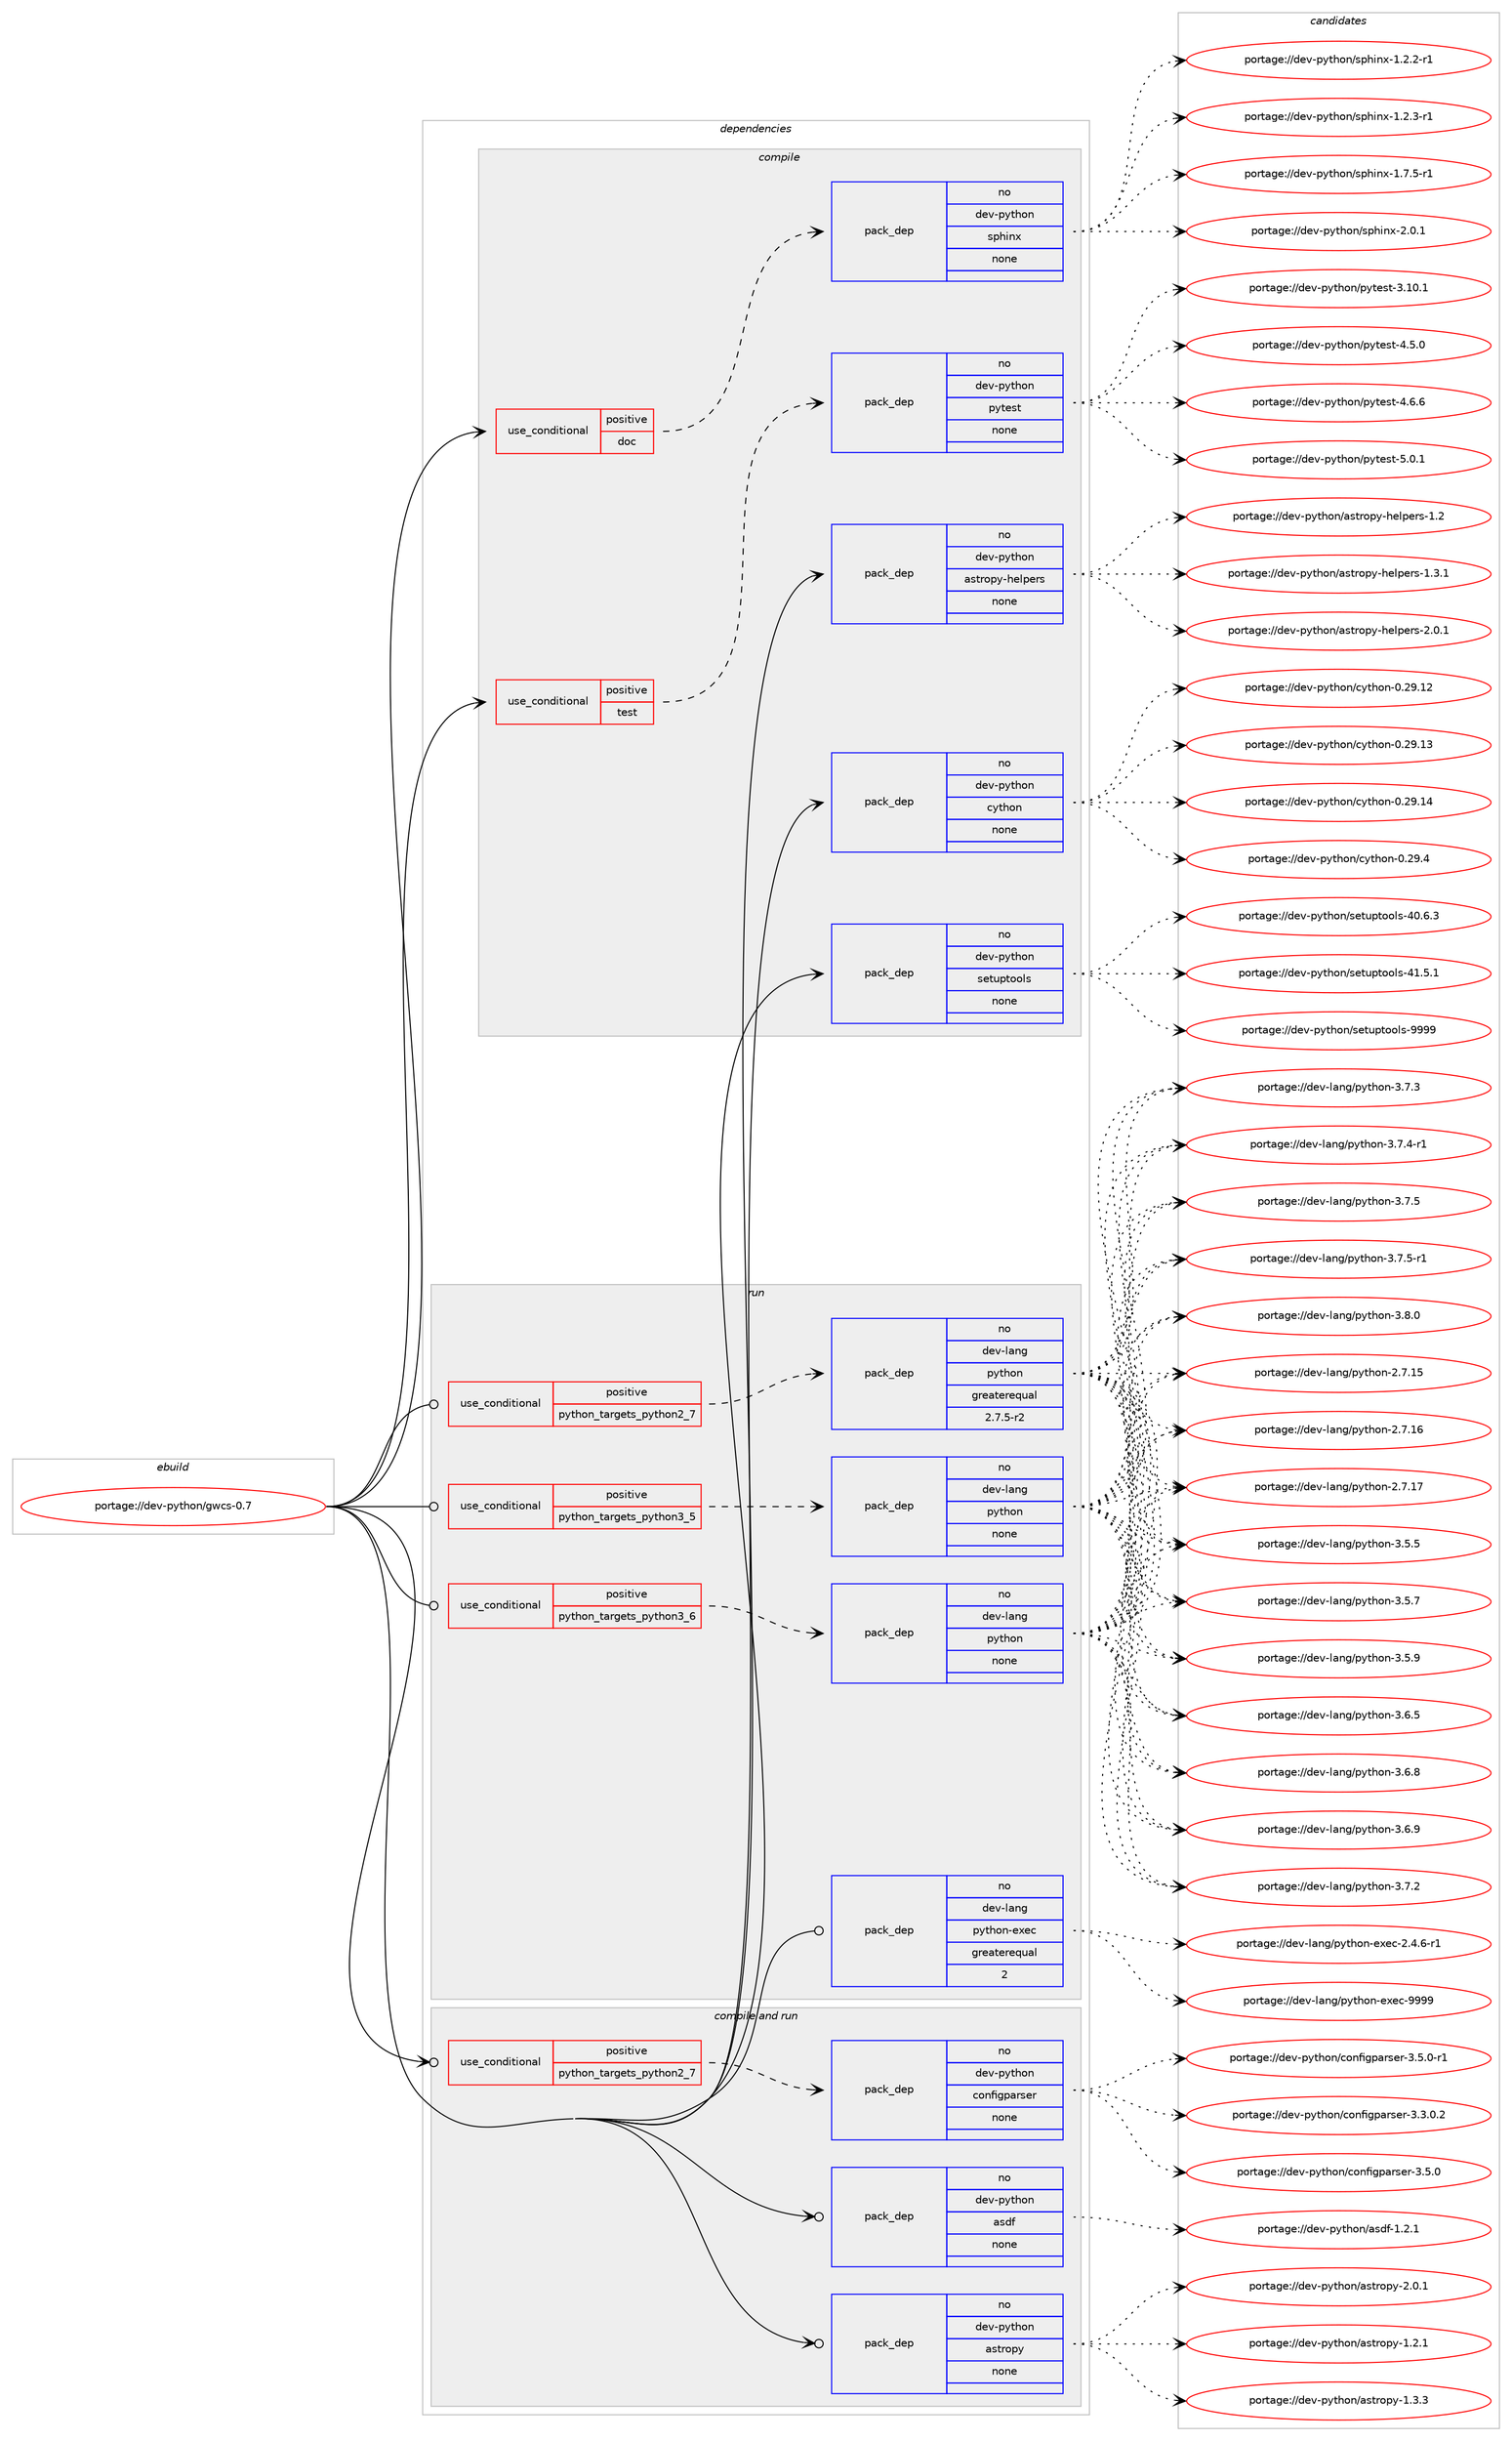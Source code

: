 digraph prolog {

# *************
# Graph options
# *************

newrank=true;
concentrate=true;
compound=true;
graph [rankdir=LR,fontname=Helvetica,fontsize=10,ranksep=1.5];#, ranksep=2.5, nodesep=0.2];
edge  [arrowhead=vee];
node  [fontname=Helvetica,fontsize=10];

# **********
# The ebuild
# **********

subgraph cluster_leftcol {
color=gray;
rank=same;
label=<<i>ebuild</i>>;
id [label="portage://dev-python/gwcs-0.7", color=red, width=4, href="../dev-python/gwcs-0.7.svg"];
}

# ****************
# The dependencies
# ****************

subgraph cluster_midcol {
color=gray;
label=<<i>dependencies</i>>;
subgraph cluster_compile {
fillcolor="#eeeeee";
style=filled;
label=<<i>compile</i>>;
subgraph cond29622 {
dependency142879 [label=<<TABLE BORDER="0" CELLBORDER="1" CELLSPACING="0" CELLPADDING="4"><TR><TD ROWSPAN="3" CELLPADDING="10">use_conditional</TD></TR><TR><TD>positive</TD></TR><TR><TD>doc</TD></TR></TABLE>>, shape=none, color=red];
subgraph pack109937 {
dependency142880 [label=<<TABLE BORDER="0" CELLBORDER="1" CELLSPACING="0" CELLPADDING="4" WIDTH="220"><TR><TD ROWSPAN="6" CELLPADDING="30">pack_dep</TD></TR><TR><TD WIDTH="110">no</TD></TR><TR><TD>dev-python</TD></TR><TR><TD>sphinx</TD></TR><TR><TD>none</TD></TR><TR><TD></TD></TR></TABLE>>, shape=none, color=blue];
}
dependency142879:e -> dependency142880:w [weight=20,style="dashed",arrowhead="vee"];
}
id:e -> dependency142879:w [weight=20,style="solid",arrowhead="vee"];
subgraph cond29623 {
dependency142881 [label=<<TABLE BORDER="0" CELLBORDER="1" CELLSPACING="0" CELLPADDING="4"><TR><TD ROWSPAN="3" CELLPADDING="10">use_conditional</TD></TR><TR><TD>positive</TD></TR><TR><TD>test</TD></TR></TABLE>>, shape=none, color=red];
subgraph pack109938 {
dependency142882 [label=<<TABLE BORDER="0" CELLBORDER="1" CELLSPACING="0" CELLPADDING="4" WIDTH="220"><TR><TD ROWSPAN="6" CELLPADDING="30">pack_dep</TD></TR><TR><TD WIDTH="110">no</TD></TR><TR><TD>dev-python</TD></TR><TR><TD>pytest</TD></TR><TR><TD>none</TD></TR><TR><TD></TD></TR></TABLE>>, shape=none, color=blue];
}
dependency142881:e -> dependency142882:w [weight=20,style="dashed",arrowhead="vee"];
}
id:e -> dependency142881:w [weight=20,style="solid",arrowhead="vee"];
subgraph pack109939 {
dependency142883 [label=<<TABLE BORDER="0" CELLBORDER="1" CELLSPACING="0" CELLPADDING="4" WIDTH="220"><TR><TD ROWSPAN="6" CELLPADDING="30">pack_dep</TD></TR><TR><TD WIDTH="110">no</TD></TR><TR><TD>dev-python</TD></TR><TR><TD>astropy-helpers</TD></TR><TR><TD>none</TD></TR><TR><TD></TD></TR></TABLE>>, shape=none, color=blue];
}
id:e -> dependency142883:w [weight=20,style="solid",arrowhead="vee"];
subgraph pack109940 {
dependency142884 [label=<<TABLE BORDER="0" CELLBORDER="1" CELLSPACING="0" CELLPADDING="4" WIDTH="220"><TR><TD ROWSPAN="6" CELLPADDING="30">pack_dep</TD></TR><TR><TD WIDTH="110">no</TD></TR><TR><TD>dev-python</TD></TR><TR><TD>cython</TD></TR><TR><TD>none</TD></TR><TR><TD></TD></TR></TABLE>>, shape=none, color=blue];
}
id:e -> dependency142884:w [weight=20,style="solid",arrowhead="vee"];
subgraph pack109941 {
dependency142885 [label=<<TABLE BORDER="0" CELLBORDER="1" CELLSPACING="0" CELLPADDING="4" WIDTH="220"><TR><TD ROWSPAN="6" CELLPADDING="30">pack_dep</TD></TR><TR><TD WIDTH="110">no</TD></TR><TR><TD>dev-python</TD></TR><TR><TD>setuptools</TD></TR><TR><TD>none</TD></TR><TR><TD></TD></TR></TABLE>>, shape=none, color=blue];
}
id:e -> dependency142885:w [weight=20,style="solid",arrowhead="vee"];
}
subgraph cluster_compileandrun {
fillcolor="#eeeeee";
style=filled;
label=<<i>compile and run</i>>;
subgraph cond29624 {
dependency142886 [label=<<TABLE BORDER="0" CELLBORDER="1" CELLSPACING="0" CELLPADDING="4"><TR><TD ROWSPAN="3" CELLPADDING="10">use_conditional</TD></TR><TR><TD>positive</TD></TR><TR><TD>python_targets_python2_7</TD></TR></TABLE>>, shape=none, color=red];
subgraph pack109942 {
dependency142887 [label=<<TABLE BORDER="0" CELLBORDER="1" CELLSPACING="0" CELLPADDING="4" WIDTH="220"><TR><TD ROWSPAN="6" CELLPADDING="30">pack_dep</TD></TR><TR><TD WIDTH="110">no</TD></TR><TR><TD>dev-python</TD></TR><TR><TD>configparser</TD></TR><TR><TD>none</TD></TR><TR><TD></TD></TR></TABLE>>, shape=none, color=blue];
}
dependency142886:e -> dependency142887:w [weight=20,style="dashed",arrowhead="vee"];
}
id:e -> dependency142886:w [weight=20,style="solid",arrowhead="odotvee"];
subgraph pack109943 {
dependency142888 [label=<<TABLE BORDER="0" CELLBORDER="1" CELLSPACING="0" CELLPADDING="4" WIDTH="220"><TR><TD ROWSPAN="6" CELLPADDING="30">pack_dep</TD></TR><TR><TD WIDTH="110">no</TD></TR><TR><TD>dev-python</TD></TR><TR><TD>asdf</TD></TR><TR><TD>none</TD></TR><TR><TD></TD></TR></TABLE>>, shape=none, color=blue];
}
id:e -> dependency142888:w [weight=20,style="solid",arrowhead="odotvee"];
subgraph pack109944 {
dependency142889 [label=<<TABLE BORDER="0" CELLBORDER="1" CELLSPACING="0" CELLPADDING="4" WIDTH="220"><TR><TD ROWSPAN="6" CELLPADDING="30">pack_dep</TD></TR><TR><TD WIDTH="110">no</TD></TR><TR><TD>dev-python</TD></TR><TR><TD>astropy</TD></TR><TR><TD>none</TD></TR><TR><TD></TD></TR></TABLE>>, shape=none, color=blue];
}
id:e -> dependency142889:w [weight=20,style="solid",arrowhead="odotvee"];
}
subgraph cluster_run {
fillcolor="#eeeeee";
style=filled;
label=<<i>run</i>>;
subgraph cond29625 {
dependency142890 [label=<<TABLE BORDER="0" CELLBORDER="1" CELLSPACING="0" CELLPADDING="4"><TR><TD ROWSPAN="3" CELLPADDING="10">use_conditional</TD></TR><TR><TD>positive</TD></TR><TR><TD>python_targets_python2_7</TD></TR></TABLE>>, shape=none, color=red];
subgraph pack109945 {
dependency142891 [label=<<TABLE BORDER="0" CELLBORDER="1" CELLSPACING="0" CELLPADDING="4" WIDTH="220"><TR><TD ROWSPAN="6" CELLPADDING="30">pack_dep</TD></TR><TR><TD WIDTH="110">no</TD></TR><TR><TD>dev-lang</TD></TR><TR><TD>python</TD></TR><TR><TD>greaterequal</TD></TR><TR><TD>2.7.5-r2</TD></TR></TABLE>>, shape=none, color=blue];
}
dependency142890:e -> dependency142891:w [weight=20,style="dashed",arrowhead="vee"];
}
id:e -> dependency142890:w [weight=20,style="solid",arrowhead="odot"];
subgraph cond29626 {
dependency142892 [label=<<TABLE BORDER="0" CELLBORDER="1" CELLSPACING="0" CELLPADDING="4"><TR><TD ROWSPAN="3" CELLPADDING="10">use_conditional</TD></TR><TR><TD>positive</TD></TR><TR><TD>python_targets_python3_5</TD></TR></TABLE>>, shape=none, color=red];
subgraph pack109946 {
dependency142893 [label=<<TABLE BORDER="0" CELLBORDER="1" CELLSPACING="0" CELLPADDING="4" WIDTH="220"><TR><TD ROWSPAN="6" CELLPADDING="30">pack_dep</TD></TR><TR><TD WIDTH="110">no</TD></TR><TR><TD>dev-lang</TD></TR><TR><TD>python</TD></TR><TR><TD>none</TD></TR><TR><TD></TD></TR></TABLE>>, shape=none, color=blue];
}
dependency142892:e -> dependency142893:w [weight=20,style="dashed",arrowhead="vee"];
}
id:e -> dependency142892:w [weight=20,style="solid",arrowhead="odot"];
subgraph cond29627 {
dependency142894 [label=<<TABLE BORDER="0" CELLBORDER="1" CELLSPACING="0" CELLPADDING="4"><TR><TD ROWSPAN="3" CELLPADDING="10">use_conditional</TD></TR><TR><TD>positive</TD></TR><TR><TD>python_targets_python3_6</TD></TR></TABLE>>, shape=none, color=red];
subgraph pack109947 {
dependency142895 [label=<<TABLE BORDER="0" CELLBORDER="1" CELLSPACING="0" CELLPADDING="4" WIDTH="220"><TR><TD ROWSPAN="6" CELLPADDING="30">pack_dep</TD></TR><TR><TD WIDTH="110">no</TD></TR><TR><TD>dev-lang</TD></TR><TR><TD>python</TD></TR><TR><TD>none</TD></TR><TR><TD></TD></TR></TABLE>>, shape=none, color=blue];
}
dependency142894:e -> dependency142895:w [weight=20,style="dashed",arrowhead="vee"];
}
id:e -> dependency142894:w [weight=20,style="solid",arrowhead="odot"];
subgraph pack109948 {
dependency142896 [label=<<TABLE BORDER="0" CELLBORDER="1" CELLSPACING="0" CELLPADDING="4" WIDTH="220"><TR><TD ROWSPAN="6" CELLPADDING="30">pack_dep</TD></TR><TR><TD WIDTH="110">no</TD></TR><TR><TD>dev-lang</TD></TR><TR><TD>python-exec</TD></TR><TR><TD>greaterequal</TD></TR><TR><TD>2</TD></TR></TABLE>>, shape=none, color=blue];
}
id:e -> dependency142896:w [weight=20,style="solid",arrowhead="odot"];
}
}

# **************
# The candidates
# **************

subgraph cluster_choices {
rank=same;
color=gray;
label=<<i>candidates</i>>;

subgraph choice109937 {
color=black;
nodesep=1;
choiceportage10010111845112121116104111110471151121041051101204549465046504511449 [label="portage://dev-python/sphinx-1.2.2-r1", color=red, width=4,href="../dev-python/sphinx-1.2.2-r1.svg"];
choiceportage10010111845112121116104111110471151121041051101204549465046514511449 [label="portage://dev-python/sphinx-1.2.3-r1", color=red, width=4,href="../dev-python/sphinx-1.2.3-r1.svg"];
choiceportage10010111845112121116104111110471151121041051101204549465546534511449 [label="portage://dev-python/sphinx-1.7.5-r1", color=red, width=4,href="../dev-python/sphinx-1.7.5-r1.svg"];
choiceportage1001011184511212111610411111047115112104105110120455046484649 [label="portage://dev-python/sphinx-2.0.1", color=red, width=4,href="../dev-python/sphinx-2.0.1.svg"];
dependency142880:e -> choiceportage10010111845112121116104111110471151121041051101204549465046504511449:w [style=dotted,weight="100"];
dependency142880:e -> choiceportage10010111845112121116104111110471151121041051101204549465046514511449:w [style=dotted,weight="100"];
dependency142880:e -> choiceportage10010111845112121116104111110471151121041051101204549465546534511449:w [style=dotted,weight="100"];
dependency142880:e -> choiceportage1001011184511212111610411111047115112104105110120455046484649:w [style=dotted,weight="100"];
}
subgraph choice109938 {
color=black;
nodesep=1;
choiceportage100101118451121211161041111104711212111610111511645514649484649 [label="portage://dev-python/pytest-3.10.1", color=red, width=4,href="../dev-python/pytest-3.10.1.svg"];
choiceportage1001011184511212111610411111047112121116101115116455246534648 [label="portage://dev-python/pytest-4.5.0", color=red, width=4,href="../dev-python/pytest-4.5.0.svg"];
choiceportage1001011184511212111610411111047112121116101115116455246544654 [label="portage://dev-python/pytest-4.6.6", color=red, width=4,href="../dev-python/pytest-4.6.6.svg"];
choiceportage1001011184511212111610411111047112121116101115116455346484649 [label="portage://dev-python/pytest-5.0.1", color=red, width=4,href="../dev-python/pytest-5.0.1.svg"];
dependency142882:e -> choiceportage100101118451121211161041111104711212111610111511645514649484649:w [style=dotted,weight="100"];
dependency142882:e -> choiceportage1001011184511212111610411111047112121116101115116455246534648:w [style=dotted,weight="100"];
dependency142882:e -> choiceportage1001011184511212111610411111047112121116101115116455246544654:w [style=dotted,weight="100"];
dependency142882:e -> choiceportage1001011184511212111610411111047112121116101115116455346484649:w [style=dotted,weight="100"];
}
subgraph choice109939 {
color=black;
nodesep=1;
choiceportage1001011184511212111610411111047971151161141111121214510410110811210111411545494650 [label="portage://dev-python/astropy-helpers-1.2", color=red, width=4,href="../dev-python/astropy-helpers-1.2.svg"];
choiceportage10010111845112121116104111110479711511611411111212145104101108112101114115454946514649 [label="portage://dev-python/astropy-helpers-1.3.1", color=red, width=4,href="../dev-python/astropy-helpers-1.3.1.svg"];
choiceportage10010111845112121116104111110479711511611411111212145104101108112101114115455046484649 [label="portage://dev-python/astropy-helpers-2.0.1", color=red, width=4,href="../dev-python/astropy-helpers-2.0.1.svg"];
dependency142883:e -> choiceportage1001011184511212111610411111047971151161141111121214510410110811210111411545494650:w [style=dotted,weight="100"];
dependency142883:e -> choiceportage10010111845112121116104111110479711511611411111212145104101108112101114115454946514649:w [style=dotted,weight="100"];
dependency142883:e -> choiceportage10010111845112121116104111110479711511611411111212145104101108112101114115455046484649:w [style=dotted,weight="100"];
}
subgraph choice109940 {
color=black;
nodesep=1;
choiceportage1001011184511212111610411111047991211161041111104548465057464950 [label="portage://dev-python/cython-0.29.12", color=red, width=4,href="../dev-python/cython-0.29.12.svg"];
choiceportage1001011184511212111610411111047991211161041111104548465057464951 [label="portage://dev-python/cython-0.29.13", color=red, width=4,href="../dev-python/cython-0.29.13.svg"];
choiceportage1001011184511212111610411111047991211161041111104548465057464952 [label="portage://dev-python/cython-0.29.14", color=red, width=4,href="../dev-python/cython-0.29.14.svg"];
choiceportage10010111845112121116104111110479912111610411111045484650574652 [label="portage://dev-python/cython-0.29.4", color=red, width=4,href="../dev-python/cython-0.29.4.svg"];
dependency142884:e -> choiceportage1001011184511212111610411111047991211161041111104548465057464950:w [style=dotted,weight="100"];
dependency142884:e -> choiceportage1001011184511212111610411111047991211161041111104548465057464951:w [style=dotted,weight="100"];
dependency142884:e -> choiceportage1001011184511212111610411111047991211161041111104548465057464952:w [style=dotted,weight="100"];
dependency142884:e -> choiceportage10010111845112121116104111110479912111610411111045484650574652:w [style=dotted,weight="100"];
}
subgraph choice109941 {
color=black;
nodesep=1;
choiceportage100101118451121211161041111104711510111611711211611111110811545524846544651 [label="portage://dev-python/setuptools-40.6.3", color=red, width=4,href="../dev-python/setuptools-40.6.3.svg"];
choiceportage100101118451121211161041111104711510111611711211611111110811545524946534649 [label="portage://dev-python/setuptools-41.5.1", color=red, width=4,href="../dev-python/setuptools-41.5.1.svg"];
choiceportage10010111845112121116104111110471151011161171121161111111081154557575757 [label="portage://dev-python/setuptools-9999", color=red, width=4,href="../dev-python/setuptools-9999.svg"];
dependency142885:e -> choiceportage100101118451121211161041111104711510111611711211611111110811545524846544651:w [style=dotted,weight="100"];
dependency142885:e -> choiceportage100101118451121211161041111104711510111611711211611111110811545524946534649:w [style=dotted,weight="100"];
dependency142885:e -> choiceportage10010111845112121116104111110471151011161171121161111111081154557575757:w [style=dotted,weight="100"];
}
subgraph choice109942 {
color=black;
nodesep=1;
choiceportage100101118451121211161041111104799111110102105103112971141151011144551465146484650 [label="portage://dev-python/configparser-3.3.0.2", color=red, width=4,href="../dev-python/configparser-3.3.0.2.svg"];
choiceportage10010111845112121116104111110479911111010210510311297114115101114455146534648 [label="portage://dev-python/configparser-3.5.0", color=red, width=4,href="../dev-python/configparser-3.5.0.svg"];
choiceportage100101118451121211161041111104799111110102105103112971141151011144551465346484511449 [label="portage://dev-python/configparser-3.5.0-r1", color=red, width=4,href="../dev-python/configparser-3.5.0-r1.svg"];
dependency142887:e -> choiceportage100101118451121211161041111104799111110102105103112971141151011144551465146484650:w [style=dotted,weight="100"];
dependency142887:e -> choiceportage10010111845112121116104111110479911111010210510311297114115101114455146534648:w [style=dotted,weight="100"];
dependency142887:e -> choiceportage100101118451121211161041111104799111110102105103112971141151011144551465346484511449:w [style=dotted,weight="100"];
}
subgraph choice109943 {
color=black;
nodesep=1;
choiceportage100101118451121211161041111104797115100102454946504649 [label="portage://dev-python/asdf-1.2.1", color=red, width=4,href="../dev-python/asdf-1.2.1.svg"];
dependency142888:e -> choiceportage100101118451121211161041111104797115100102454946504649:w [style=dotted,weight="100"];
}
subgraph choice109944 {
color=black;
nodesep=1;
choiceportage100101118451121211161041111104797115116114111112121454946504649 [label="portage://dev-python/astropy-1.2.1", color=red, width=4,href="../dev-python/astropy-1.2.1.svg"];
choiceportage100101118451121211161041111104797115116114111112121454946514651 [label="portage://dev-python/astropy-1.3.3", color=red, width=4,href="../dev-python/astropy-1.3.3.svg"];
choiceportage100101118451121211161041111104797115116114111112121455046484649 [label="portage://dev-python/astropy-2.0.1", color=red, width=4,href="../dev-python/astropy-2.0.1.svg"];
dependency142889:e -> choiceportage100101118451121211161041111104797115116114111112121454946504649:w [style=dotted,weight="100"];
dependency142889:e -> choiceportage100101118451121211161041111104797115116114111112121454946514651:w [style=dotted,weight="100"];
dependency142889:e -> choiceportage100101118451121211161041111104797115116114111112121455046484649:w [style=dotted,weight="100"];
}
subgraph choice109945 {
color=black;
nodesep=1;
choiceportage10010111845108971101034711212111610411111045504655464953 [label="portage://dev-lang/python-2.7.15", color=red, width=4,href="../dev-lang/python-2.7.15.svg"];
choiceportage10010111845108971101034711212111610411111045504655464954 [label="portage://dev-lang/python-2.7.16", color=red, width=4,href="../dev-lang/python-2.7.16.svg"];
choiceportage10010111845108971101034711212111610411111045504655464955 [label="portage://dev-lang/python-2.7.17", color=red, width=4,href="../dev-lang/python-2.7.17.svg"];
choiceportage100101118451089711010347112121116104111110455146534653 [label="portage://dev-lang/python-3.5.5", color=red, width=4,href="../dev-lang/python-3.5.5.svg"];
choiceportage100101118451089711010347112121116104111110455146534655 [label="portage://dev-lang/python-3.5.7", color=red, width=4,href="../dev-lang/python-3.5.7.svg"];
choiceportage100101118451089711010347112121116104111110455146534657 [label="portage://dev-lang/python-3.5.9", color=red, width=4,href="../dev-lang/python-3.5.9.svg"];
choiceportage100101118451089711010347112121116104111110455146544653 [label="portage://dev-lang/python-3.6.5", color=red, width=4,href="../dev-lang/python-3.6.5.svg"];
choiceportage100101118451089711010347112121116104111110455146544656 [label="portage://dev-lang/python-3.6.8", color=red, width=4,href="../dev-lang/python-3.6.8.svg"];
choiceportage100101118451089711010347112121116104111110455146544657 [label="portage://dev-lang/python-3.6.9", color=red, width=4,href="../dev-lang/python-3.6.9.svg"];
choiceportage100101118451089711010347112121116104111110455146554650 [label="portage://dev-lang/python-3.7.2", color=red, width=4,href="../dev-lang/python-3.7.2.svg"];
choiceportage100101118451089711010347112121116104111110455146554651 [label="portage://dev-lang/python-3.7.3", color=red, width=4,href="../dev-lang/python-3.7.3.svg"];
choiceportage1001011184510897110103471121211161041111104551465546524511449 [label="portage://dev-lang/python-3.7.4-r1", color=red, width=4,href="../dev-lang/python-3.7.4-r1.svg"];
choiceportage100101118451089711010347112121116104111110455146554653 [label="portage://dev-lang/python-3.7.5", color=red, width=4,href="../dev-lang/python-3.7.5.svg"];
choiceportage1001011184510897110103471121211161041111104551465546534511449 [label="portage://dev-lang/python-3.7.5-r1", color=red, width=4,href="../dev-lang/python-3.7.5-r1.svg"];
choiceportage100101118451089711010347112121116104111110455146564648 [label="portage://dev-lang/python-3.8.0", color=red, width=4,href="../dev-lang/python-3.8.0.svg"];
dependency142891:e -> choiceportage10010111845108971101034711212111610411111045504655464953:w [style=dotted,weight="100"];
dependency142891:e -> choiceportage10010111845108971101034711212111610411111045504655464954:w [style=dotted,weight="100"];
dependency142891:e -> choiceportage10010111845108971101034711212111610411111045504655464955:w [style=dotted,weight="100"];
dependency142891:e -> choiceportage100101118451089711010347112121116104111110455146534653:w [style=dotted,weight="100"];
dependency142891:e -> choiceportage100101118451089711010347112121116104111110455146534655:w [style=dotted,weight="100"];
dependency142891:e -> choiceportage100101118451089711010347112121116104111110455146534657:w [style=dotted,weight="100"];
dependency142891:e -> choiceportage100101118451089711010347112121116104111110455146544653:w [style=dotted,weight="100"];
dependency142891:e -> choiceportage100101118451089711010347112121116104111110455146544656:w [style=dotted,weight="100"];
dependency142891:e -> choiceportage100101118451089711010347112121116104111110455146544657:w [style=dotted,weight="100"];
dependency142891:e -> choiceportage100101118451089711010347112121116104111110455146554650:w [style=dotted,weight="100"];
dependency142891:e -> choiceportage100101118451089711010347112121116104111110455146554651:w [style=dotted,weight="100"];
dependency142891:e -> choiceportage1001011184510897110103471121211161041111104551465546524511449:w [style=dotted,weight="100"];
dependency142891:e -> choiceportage100101118451089711010347112121116104111110455146554653:w [style=dotted,weight="100"];
dependency142891:e -> choiceportage1001011184510897110103471121211161041111104551465546534511449:w [style=dotted,weight="100"];
dependency142891:e -> choiceportage100101118451089711010347112121116104111110455146564648:w [style=dotted,weight="100"];
}
subgraph choice109946 {
color=black;
nodesep=1;
choiceportage10010111845108971101034711212111610411111045504655464953 [label="portage://dev-lang/python-2.7.15", color=red, width=4,href="../dev-lang/python-2.7.15.svg"];
choiceportage10010111845108971101034711212111610411111045504655464954 [label="portage://dev-lang/python-2.7.16", color=red, width=4,href="../dev-lang/python-2.7.16.svg"];
choiceportage10010111845108971101034711212111610411111045504655464955 [label="portage://dev-lang/python-2.7.17", color=red, width=4,href="../dev-lang/python-2.7.17.svg"];
choiceportage100101118451089711010347112121116104111110455146534653 [label="portage://dev-lang/python-3.5.5", color=red, width=4,href="../dev-lang/python-3.5.5.svg"];
choiceportage100101118451089711010347112121116104111110455146534655 [label="portage://dev-lang/python-3.5.7", color=red, width=4,href="../dev-lang/python-3.5.7.svg"];
choiceportage100101118451089711010347112121116104111110455146534657 [label="portage://dev-lang/python-3.5.9", color=red, width=4,href="../dev-lang/python-3.5.9.svg"];
choiceportage100101118451089711010347112121116104111110455146544653 [label="portage://dev-lang/python-3.6.5", color=red, width=4,href="../dev-lang/python-3.6.5.svg"];
choiceportage100101118451089711010347112121116104111110455146544656 [label="portage://dev-lang/python-3.6.8", color=red, width=4,href="../dev-lang/python-3.6.8.svg"];
choiceportage100101118451089711010347112121116104111110455146544657 [label="portage://dev-lang/python-3.6.9", color=red, width=4,href="../dev-lang/python-3.6.9.svg"];
choiceportage100101118451089711010347112121116104111110455146554650 [label="portage://dev-lang/python-3.7.2", color=red, width=4,href="../dev-lang/python-3.7.2.svg"];
choiceportage100101118451089711010347112121116104111110455146554651 [label="portage://dev-lang/python-3.7.3", color=red, width=4,href="../dev-lang/python-3.7.3.svg"];
choiceportage1001011184510897110103471121211161041111104551465546524511449 [label="portage://dev-lang/python-3.7.4-r1", color=red, width=4,href="../dev-lang/python-3.7.4-r1.svg"];
choiceportage100101118451089711010347112121116104111110455146554653 [label="portage://dev-lang/python-3.7.5", color=red, width=4,href="../dev-lang/python-3.7.5.svg"];
choiceportage1001011184510897110103471121211161041111104551465546534511449 [label="portage://dev-lang/python-3.7.5-r1", color=red, width=4,href="../dev-lang/python-3.7.5-r1.svg"];
choiceportage100101118451089711010347112121116104111110455146564648 [label="portage://dev-lang/python-3.8.0", color=red, width=4,href="../dev-lang/python-3.8.0.svg"];
dependency142893:e -> choiceportage10010111845108971101034711212111610411111045504655464953:w [style=dotted,weight="100"];
dependency142893:e -> choiceportage10010111845108971101034711212111610411111045504655464954:w [style=dotted,weight="100"];
dependency142893:e -> choiceportage10010111845108971101034711212111610411111045504655464955:w [style=dotted,weight="100"];
dependency142893:e -> choiceportage100101118451089711010347112121116104111110455146534653:w [style=dotted,weight="100"];
dependency142893:e -> choiceportage100101118451089711010347112121116104111110455146534655:w [style=dotted,weight="100"];
dependency142893:e -> choiceportage100101118451089711010347112121116104111110455146534657:w [style=dotted,weight="100"];
dependency142893:e -> choiceportage100101118451089711010347112121116104111110455146544653:w [style=dotted,weight="100"];
dependency142893:e -> choiceportage100101118451089711010347112121116104111110455146544656:w [style=dotted,weight="100"];
dependency142893:e -> choiceportage100101118451089711010347112121116104111110455146544657:w [style=dotted,weight="100"];
dependency142893:e -> choiceportage100101118451089711010347112121116104111110455146554650:w [style=dotted,weight="100"];
dependency142893:e -> choiceportage100101118451089711010347112121116104111110455146554651:w [style=dotted,weight="100"];
dependency142893:e -> choiceportage1001011184510897110103471121211161041111104551465546524511449:w [style=dotted,weight="100"];
dependency142893:e -> choiceportage100101118451089711010347112121116104111110455146554653:w [style=dotted,weight="100"];
dependency142893:e -> choiceportage1001011184510897110103471121211161041111104551465546534511449:w [style=dotted,weight="100"];
dependency142893:e -> choiceportage100101118451089711010347112121116104111110455146564648:w [style=dotted,weight="100"];
}
subgraph choice109947 {
color=black;
nodesep=1;
choiceportage10010111845108971101034711212111610411111045504655464953 [label="portage://dev-lang/python-2.7.15", color=red, width=4,href="../dev-lang/python-2.7.15.svg"];
choiceportage10010111845108971101034711212111610411111045504655464954 [label="portage://dev-lang/python-2.7.16", color=red, width=4,href="../dev-lang/python-2.7.16.svg"];
choiceportage10010111845108971101034711212111610411111045504655464955 [label="portage://dev-lang/python-2.7.17", color=red, width=4,href="../dev-lang/python-2.7.17.svg"];
choiceportage100101118451089711010347112121116104111110455146534653 [label="portage://dev-lang/python-3.5.5", color=red, width=4,href="../dev-lang/python-3.5.5.svg"];
choiceportage100101118451089711010347112121116104111110455146534655 [label="portage://dev-lang/python-3.5.7", color=red, width=4,href="../dev-lang/python-3.5.7.svg"];
choiceportage100101118451089711010347112121116104111110455146534657 [label="portage://dev-lang/python-3.5.9", color=red, width=4,href="../dev-lang/python-3.5.9.svg"];
choiceportage100101118451089711010347112121116104111110455146544653 [label="portage://dev-lang/python-3.6.5", color=red, width=4,href="../dev-lang/python-3.6.5.svg"];
choiceportage100101118451089711010347112121116104111110455146544656 [label="portage://dev-lang/python-3.6.8", color=red, width=4,href="../dev-lang/python-3.6.8.svg"];
choiceportage100101118451089711010347112121116104111110455146544657 [label="portage://dev-lang/python-3.6.9", color=red, width=4,href="../dev-lang/python-3.6.9.svg"];
choiceportage100101118451089711010347112121116104111110455146554650 [label="portage://dev-lang/python-3.7.2", color=red, width=4,href="../dev-lang/python-3.7.2.svg"];
choiceportage100101118451089711010347112121116104111110455146554651 [label="portage://dev-lang/python-3.7.3", color=red, width=4,href="../dev-lang/python-3.7.3.svg"];
choiceportage1001011184510897110103471121211161041111104551465546524511449 [label="portage://dev-lang/python-3.7.4-r1", color=red, width=4,href="../dev-lang/python-3.7.4-r1.svg"];
choiceportage100101118451089711010347112121116104111110455146554653 [label="portage://dev-lang/python-3.7.5", color=red, width=4,href="../dev-lang/python-3.7.5.svg"];
choiceportage1001011184510897110103471121211161041111104551465546534511449 [label="portage://dev-lang/python-3.7.5-r1", color=red, width=4,href="../dev-lang/python-3.7.5-r1.svg"];
choiceportage100101118451089711010347112121116104111110455146564648 [label="portage://dev-lang/python-3.8.0", color=red, width=4,href="../dev-lang/python-3.8.0.svg"];
dependency142895:e -> choiceportage10010111845108971101034711212111610411111045504655464953:w [style=dotted,weight="100"];
dependency142895:e -> choiceportage10010111845108971101034711212111610411111045504655464954:w [style=dotted,weight="100"];
dependency142895:e -> choiceportage10010111845108971101034711212111610411111045504655464955:w [style=dotted,weight="100"];
dependency142895:e -> choiceportage100101118451089711010347112121116104111110455146534653:w [style=dotted,weight="100"];
dependency142895:e -> choiceportage100101118451089711010347112121116104111110455146534655:w [style=dotted,weight="100"];
dependency142895:e -> choiceportage100101118451089711010347112121116104111110455146534657:w [style=dotted,weight="100"];
dependency142895:e -> choiceportage100101118451089711010347112121116104111110455146544653:w [style=dotted,weight="100"];
dependency142895:e -> choiceportage100101118451089711010347112121116104111110455146544656:w [style=dotted,weight="100"];
dependency142895:e -> choiceportage100101118451089711010347112121116104111110455146544657:w [style=dotted,weight="100"];
dependency142895:e -> choiceportage100101118451089711010347112121116104111110455146554650:w [style=dotted,weight="100"];
dependency142895:e -> choiceportage100101118451089711010347112121116104111110455146554651:w [style=dotted,weight="100"];
dependency142895:e -> choiceportage1001011184510897110103471121211161041111104551465546524511449:w [style=dotted,weight="100"];
dependency142895:e -> choiceportage100101118451089711010347112121116104111110455146554653:w [style=dotted,weight="100"];
dependency142895:e -> choiceportage1001011184510897110103471121211161041111104551465546534511449:w [style=dotted,weight="100"];
dependency142895:e -> choiceportage100101118451089711010347112121116104111110455146564648:w [style=dotted,weight="100"];
}
subgraph choice109948 {
color=black;
nodesep=1;
choiceportage10010111845108971101034711212111610411111045101120101994550465246544511449 [label="portage://dev-lang/python-exec-2.4.6-r1", color=red, width=4,href="../dev-lang/python-exec-2.4.6-r1.svg"];
choiceportage10010111845108971101034711212111610411111045101120101994557575757 [label="portage://dev-lang/python-exec-9999", color=red, width=4,href="../dev-lang/python-exec-9999.svg"];
dependency142896:e -> choiceportage10010111845108971101034711212111610411111045101120101994550465246544511449:w [style=dotted,weight="100"];
dependency142896:e -> choiceportage10010111845108971101034711212111610411111045101120101994557575757:w [style=dotted,weight="100"];
}
}

}
